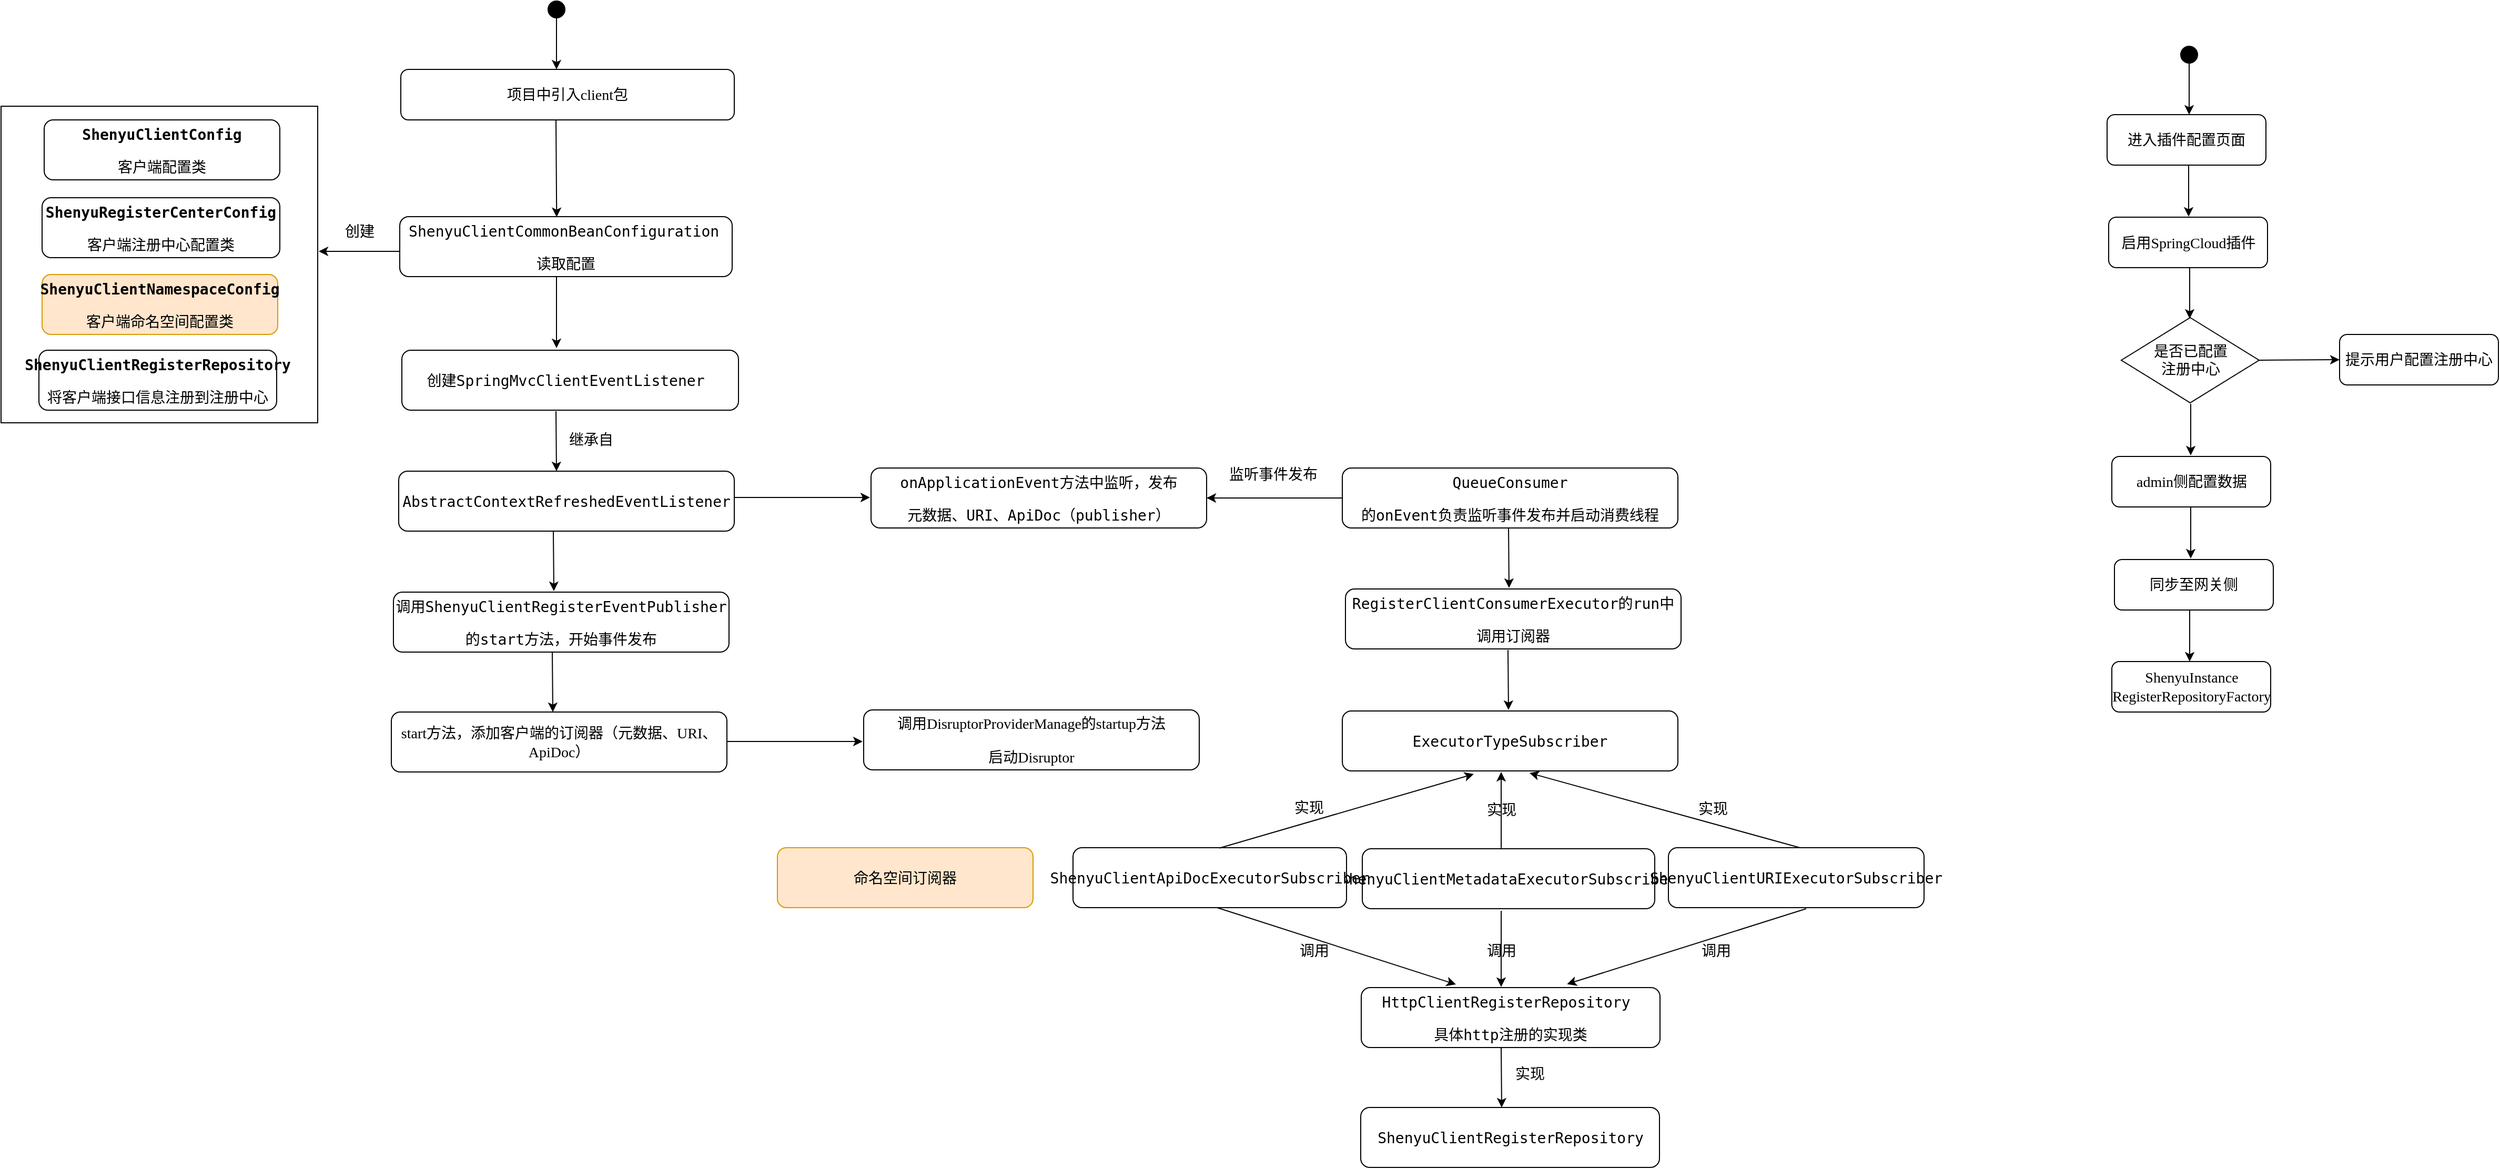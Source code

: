 <mxfile version="24.5.2" type="github">
  <diagram name="第 1 页" id="8y590HpkqOrroQAAtb_X">
    <mxGraphModel dx="3048" dy="733" grid="0" gridSize="10" guides="1" tooltips="1" connect="1" arrows="1" fold="1" page="1" pageScale="1" pageWidth="1827" pageHeight="1869" math="0" shadow="0">
      <root>
        <mxCell id="0" />
        <mxCell id="1" parent="0" />
        <mxCell id="J7gjgeIf879fpofRVfY5-1" value="" style="ellipse;whiteSpace=wrap;html=1;aspect=fixed;fillColor=#000000;fontSize=14;" parent="1" vertex="1">
          <mxGeometry x="420" y="57" width="16" height="16" as="geometry" />
        </mxCell>
        <mxCell id="J7gjgeIf879fpofRVfY5-2" value="" style="endArrow=classic;html=1;rounded=0;exitX=0.5;exitY=1;exitDx=0;exitDy=0;fontSize=14;" parent="1" source="J7gjgeIf879fpofRVfY5-1" edge="1">
          <mxGeometry width="50" height="50" relative="1" as="geometry">
            <mxPoint x="441" y="121" as="sourcePoint" />
            <mxPoint x="428" y="122" as="targetPoint" />
          </mxGeometry>
        </mxCell>
        <mxCell id="J7gjgeIf879fpofRVfY5-3" value="&lt;font style=&quot;font-size: 14px;&quot; face=&quot;宋体&quot;&gt;项目中引入client包&lt;/font&gt;" style="rounded=1;whiteSpace=wrap;html=1;fontSize=14;" parent="1" vertex="1">
          <mxGeometry x="280" y="122" width="317" height="48" as="geometry" />
        </mxCell>
        <mxCell id="J7gjgeIf879fpofRVfY5-4" value="&lt;pre style=&quot;font-size: 14px;&quot; class=&quot;set-code-hide prettyprint&quot; data-index=&quot;2&quot;&gt;&lt;font style=&quot;font-size: 14px;&quot;&gt;ShenyuClientCommonBeanConfiguration&lt;span style=&quot;background-color: initial; font-family: Helvetica; font-size: 14px; white-space: normal;&quot;&gt;&amp;nbsp;&lt;/span&gt;&lt;/font&gt;&lt;/pre&gt;&lt;pre style=&quot;font-size: 14px;&quot; class=&quot;set-code-hide prettyprint&quot; data-index=&quot;2&quot;&gt;&lt;font style=&quot;font-size: 14px;&quot;&gt;读取配置&lt;/font&gt;&lt;/pre&gt;" style="rounded=1;whiteSpace=wrap;html=1;fontSize=14;" parent="1" vertex="1">
          <mxGeometry x="279" y="262" width="316" height="57" as="geometry" />
        </mxCell>
        <mxCell id="J7gjgeIf879fpofRVfY5-5" value="&lt;pre style=&quot;font-size: 14px;&quot; class=&quot;set-code-hide prettyprint&quot; data-index=&quot;2&quot;&gt;&lt;pre style=&quot;font-size: 14px;&quot; class=&quot;prettyprint set-code-show&quot; data-index=&quot;1&quot;&gt;&lt;code style=&quot;position: unset; font-size: 14px;&quot; class=&quot;prism language-java has-numbering&quot;&gt;&lt;span style=&quot;font-size: 14px;&quot; class=&quot;token class-name&quot;&gt;创建SpringMvcClientEventListener&lt;/span&gt; &lt;span style=&quot;font-size: 14px;&quot; class=&quot;token function&quot;&gt;&lt;/span&gt;&lt;/code&gt;&lt;/pre&gt;&lt;/pre&gt;" style="rounded=1;whiteSpace=wrap;html=1;fontSize=14;" parent="1" vertex="1">
          <mxGeometry x="281" y="389" width="320" height="57" as="geometry" />
        </mxCell>
        <mxCell id="J7gjgeIf879fpofRVfY5-11" value="&lt;pre style=&quot;font-size: 14px;&quot; class=&quot;set-code-hide prettyprint&quot; data-index=&quot;2&quot;&gt;&lt;pre style=&quot;font-size: 14px;&quot; class=&quot;prettyprint set-code-show&quot; data-index=&quot;1&quot;&gt;&lt;pre class=&quot;prettyprint set-code-show&quot; data-index=&quot;7&quot;&gt;&lt;code style=&quot;position: unset;&quot; class=&quot;prism language-java has-numbering&quot;&gt;&lt;span class=&quot;token class-name&quot;&gt;AbstractContextRefreshedEventListener&lt;/span&gt;&lt;/code&gt;&lt;/pre&gt;&lt;pre class=&quot;prettyprint set-code-show&quot; data-index=&quot;9&quot;&gt;&lt;code style=&quot;position: unset;&quot; class=&quot;prism language-java has-numbering&quot;&gt;&lt;span class=&quot;token punctuation&quot;&gt;&lt;/span&gt;&lt;/code&gt;&lt;/pre&gt;&lt;/pre&gt;&lt;/pre&gt;" style="rounded=1;whiteSpace=wrap;html=1;fontSize=14;" parent="1" vertex="1">
          <mxGeometry x="278" y="504" width="319" height="57" as="geometry" />
        </mxCell>
        <mxCell id="J7gjgeIf879fpofRVfY5-14" value="&lt;pre style=&quot;font-size: 14px;&quot; class=&quot;set-code-hide prettyprint&quot; data-index=&quot;2&quot;&gt;&lt;pre style=&quot;font-size: 14px;&quot; class=&quot;prettyprint set-code-show&quot; data-index=&quot;1&quot;&gt;&lt;pre class=&quot;prettyprint set-code-show&quot; data-index=&quot;7&quot;&gt;&lt;pre class=&quot;prettyprint set-code-show&quot; data-index=&quot;1&quot;&gt;&lt;pre class=&quot;prettyprint set-code-show&quot; data-index=&quot;7&quot;&gt;调用ShenyuClientRegisterEventPublisher&lt;/pre&gt;&lt;pre class=&quot;prettyprint set-code-show&quot; data-index=&quot;7&quot;&gt;的start方法，开始事件发布&lt;/pre&gt;&lt;/pre&gt;&lt;/pre&gt;&lt;pre class=&quot;prettyprint set-code-show&quot; data-index=&quot;9&quot;&gt;&lt;code style=&quot;position: unset;&quot; class=&quot;prism language-java has-numbering&quot;&gt;&lt;span class=&quot;token punctuation&quot;&gt;&lt;/span&gt;&lt;/code&gt;&lt;/pre&gt;&lt;/pre&gt;&lt;/pre&gt;" style="rounded=1;whiteSpace=wrap;html=1;fontSize=14;" parent="1" vertex="1">
          <mxGeometry x="273" y="619" width="319" height="57" as="geometry" />
        </mxCell>
        <mxCell id="J7gjgeIf879fpofRVfY5-15" value="" style="endArrow=classic;html=1;rounded=0;exitX=0.5;exitY=1;exitDx=0;exitDy=0;fontSize=14;entryX=0.472;entryY=0.006;entryDx=0;entryDy=0;entryPerimeter=0;" parent="1" target="J7gjgeIf879fpofRVfY5-4" edge="1">
          <mxGeometry width="50" height="50" relative="1" as="geometry">
            <mxPoint x="427.5" y="170" as="sourcePoint" />
            <mxPoint x="427.5" y="219" as="targetPoint" />
          </mxGeometry>
        </mxCell>
        <mxCell id="J7gjgeIf879fpofRVfY5-16" value="" style="whiteSpace=wrap;html=1;aspect=fixed;" parent="1" vertex="1">
          <mxGeometry x="-100" y="157" width="301" height="301" as="geometry" />
        </mxCell>
        <mxCell id="J7gjgeIf879fpofRVfY5-17" value="&lt;pre style=&quot;font-size: 14px;&quot; class=&quot;set-code-hide prettyprint&quot; data-index=&quot;2&quot;&gt;&lt;font style=&quot;font-size: 14px;&quot;&gt;&lt;strong style=&quot;font-size: 14px;&quot;&gt;ShenyuClientRegisterRepository&lt;/strong&gt;&lt;br style=&quot;font-size: 14px;&quot;&gt;&lt;/font&gt;&lt;/pre&gt;&lt;pre style=&quot;font-size: 14px;&quot; class=&quot;set-code-hide prettyprint&quot; data-index=&quot;2&quot;&gt;&lt;font style=&quot;font-size: 14px;&quot;&gt;将客户端接口信息注册到注册中心&lt;/font&gt;&lt;strong style=&quot;font-size: 14px;&quot;&gt;&lt;br style=&quot;font-size: 14px;&quot;&gt;&lt;/strong&gt;&lt;/pre&gt;" style="rounded=1;whiteSpace=wrap;html=1;fontSize=14;" parent="1" vertex="1">
          <mxGeometry x="-64" y="389" width="226" height="57" as="geometry" />
        </mxCell>
        <mxCell id="J7gjgeIf879fpofRVfY5-18" value="&lt;pre style=&quot;font-size: 14px;&quot; class=&quot;set-code-hide prettyprint&quot; data-index=&quot;2&quot;&gt;&lt;strong style=&quot;font-size: 14px;&quot;&gt;ShenyuRegisterCenterConfig&lt;/strong&gt;&lt;br style=&quot;font-size: 14px;&quot;&gt;&lt;/pre&gt;&lt;pre style=&quot;font-size: 14px;&quot; class=&quot;set-code-hide prettyprint&quot; data-index=&quot;2&quot;&gt;客户端注册中心配置类&lt;strong style=&quot;font-size: 14px;&quot;&gt;&lt;br style=&quot;font-size: 14px;&quot;&gt;&lt;/strong&gt;&lt;/pre&gt;" style="rounded=1;whiteSpace=wrap;html=1;fontSize=14;" parent="1" vertex="1">
          <mxGeometry x="-61" y="244" width="226" height="57" as="geometry" />
        </mxCell>
        <mxCell id="J7gjgeIf879fpofRVfY5-19" value="&lt;pre style=&quot;font-size: 14px;&quot; class=&quot;set-code-hide prettyprint&quot; data-index=&quot;2&quot;&gt;&lt;strong style=&quot;font-size: 14px;&quot;&gt;ShenyuClientNamespaceConfig&lt;/strong&gt;&lt;br style=&quot;font-size: 14px;&quot;&gt;&lt;/pre&gt;&lt;pre style=&quot;font-size: 14px;&quot; class=&quot;set-code-hide prettyprint&quot; data-index=&quot;2&quot;&gt;客户端命名空间配置类&lt;strong style=&quot;font-size: 14px;&quot;&gt;&lt;br style=&quot;font-size: 14px;&quot;&gt;&lt;/strong&gt;&lt;/pre&gt;" style="rounded=1;whiteSpace=wrap;html=1;fontSize=14;fillColor=#ffe6cc;strokeColor=#d79b00;" parent="1" vertex="1">
          <mxGeometry x="-61" y="317" width="224" height="57" as="geometry" />
        </mxCell>
        <mxCell id="J7gjgeIf879fpofRVfY5-20" value="&lt;pre style=&quot;font-size: 14px;&quot; class=&quot;set-code-hide prettyprint&quot; data-index=&quot;2&quot;&gt;&lt;pre class=&quot;prettyprint set-code-show&quot; data-index=&quot;5&quot;&gt;&lt;code style=&quot;position: unset;&quot; class=&quot;prism language-java has-numbering&quot;&gt;&lt;span class=&quot;token class-name&quot;&gt;HttpClientRegisterRepository&lt;/span&gt; &lt;span class=&quot;token keyword&quot;&gt;&lt;/span&gt;&lt;/code&gt;&lt;/pre&gt;&lt;pre class=&quot;prettyprint set-code-show&quot; data-index=&quot;5&quot;&gt;&lt;code style=&quot;position: unset;&quot; class=&quot;prism language-java has-numbering&quot;&gt;具体http注册的实现类&lt;/code&gt;&lt;/pre&gt;&lt;/pre&gt;" style="rounded=1;whiteSpace=wrap;html=1;fontSize=14;" parent="1" vertex="1">
          <mxGeometry x="1193" y="995" width="284" height="57" as="geometry" />
        </mxCell>
        <mxCell id="J7gjgeIf879fpofRVfY5-21" value="" style="endArrow=classic;html=1;rounded=0;exitX=0;exitY=0.579;exitDx=0;exitDy=0;fontSize=14;exitPerimeter=0;" parent="1" source="J7gjgeIf879fpofRVfY5-4" edge="1">
          <mxGeometry width="50" height="50" relative="1" as="geometry">
            <mxPoint x="273" y="290" as="sourcePoint" />
            <mxPoint x="202" y="295" as="targetPoint" />
          </mxGeometry>
        </mxCell>
        <mxCell id="J7gjgeIf879fpofRVfY5-23" value="&lt;font face=&quot;宋体&quot; style=&quot;font-size: 14px;&quot;&gt;创建&lt;/font&gt;" style="text;strokeColor=none;align=center;fillColor=none;html=1;verticalAlign=middle;whiteSpace=wrap;rounded=0;" parent="1" vertex="1">
          <mxGeometry x="211" y="262" width="60" height="30" as="geometry" />
        </mxCell>
        <mxCell id="J7gjgeIf879fpofRVfY5-24" value="" style="endArrow=classic;html=1;rounded=0;exitX=0.5;exitY=1;exitDx=0;exitDy=0;fontSize=14;" parent="1" edge="1">
          <mxGeometry width="50" height="50" relative="1" as="geometry">
            <mxPoint x="428" y="319" as="sourcePoint" />
            <mxPoint x="428" y="387" as="targetPoint" />
          </mxGeometry>
        </mxCell>
        <mxCell id="J7gjgeIf879fpofRVfY5-28" value="" style="endArrow=classic;html=1;rounded=0;exitX=0.5;exitY=1;exitDx=0;exitDy=0;fontSize=14;" parent="1" edge="1">
          <mxGeometry width="50" height="50" relative="1" as="geometry">
            <mxPoint x="427.5" y="447" as="sourcePoint" />
            <mxPoint x="428" y="504" as="targetPoint" />
          </mxGeometry>
        </mxCell>
        <mxCell id="J7gjgeIf879fpofRVfY5-29" value="" style="endArrow=classic;html=1;rounded=0;exitX=0.5;exitY=1;exitDx=0;exitDy=0;fontSize=14;" parent="1" edge="1">
          <mxGeometry width="50" height="50" relative="1" as="geometry">
            <mxPoint x="425" y="561" as="sourcePoint" />
            <mxPoint x="425.5" y="618" as="targetPoint" />
          </mxGeometry>
        </mxCell>
        <mxCell id="J7gjgeIf879fpofRVfY5-31" value="&lt;font face=&quot;宋体&quot; style=&quot;font-size: 14px;&quot;&gt;继承自&lt;/font&gt;" style="text;strokeColor=none;align=center;fillColor=none;html=1;verticalAlign=middle;whiteSpace=wrap;rounded=0;" parent="1" vertex="1">
          <mxGeometry x="431" y="460" width="60" height="30" as="geometry" />
        </mxCell>
        <mxCell id="J7gjgeIf879fpofRVfY5-32" value="&lt;pre style=&quot;font-size: 14px;&quot; class=&quot;set-code-hide prettyprint&quot; data-index=&quot;2&quot;&gt;&lt;pre style=&quot;font-size: 14px;&quot; class=&quot;prettyprint set-code-show&quot; data-index=&quot;1&quot;&gt;&lt;pre class=&quot;prettyprint set-code-show&quot; data-index=&quot;7&quot;&gt;&lt;pre class=&quot;prettyprint set-code-show&quot; data-index=&quot;1&quot;&gt;&lt;pre class=&quot;prettyprint set-code-show&quot; data-index=&quot;7&quot;&gt;&lt;span style=&quot;background-color: initial; white-space: normal;&quot;&gt;&lt;font face=&quot;宋体&quot;&gt;start方法，添加客户端的订阅器（元数据、URI、ApiDoc）&lt;/font&gt;&lt;/span&gt;&lt;br&gt;&lt;/pre&gt;&lt;/pre&gt;&lt;/pre&gt;&lt;pre class=&quot;prettyprint set-code-show&quot; data-index=&quot;9&quot;&gt;&lt;code style=&quot;position: unset;&quot; class=&quot;prism language-java has-numbering&quot;&gt;&lt;span class=&quot;token punctuation&quot;&gt;&lt;/span&gt;&lt;/code&gt;&lt;/pre&gt;&lt;/pre&gt;&lt;/pre&gt;" style="rounded=1;whiteSpace=wrap;html=1;fontSize=14;" parent="1" vertex="1">
          <mxGeometry x="271" y="733" width="319" height="57" as="geometry" />
        </mxCell>
        <mxCell id="J7gjgeIf879fpofRVfY5-35" value="&lt;pre style=&quot;font-size: 14px;&quot; class=&quot;set-code-hide prettyprint&quot; data-index=&quot;2&quot;&gt;&lt;pre style=&quot;font-size: 14px;&quot; class=&quot;prettyprint set-code-show&quot; data-index=&quot;1&quot;&gt;&lt;pre class=&quot;prettyprint set-code-show&quot; data-index=&quot;7&quot;&gt;&lt;pre class=&quot;prettyprint set-code-show&quot; data-index=&quot;1&quot;&gt;&lt;pre class=&quot;prettyprint set-code-show&quot; data-index=&quot;7&quot;&gt;&lt;font face=&quot;宋体&quot;&gt;调用DisruptorProviderManage的startup方法&lt;/font&gt;&lt;/pre&gt;&lt;pre class=&quot;prettyprint set-code-show&quot; data-index=&quot;7&quot;&gt;&lt;span style=&quot;background-color: initial; white-space: normal;&quot;&gt;&lt;font face=&quot;宋体&quot;&gt;启动Disruptor&lt;/font&gt;&lt;/span&gt;&lt;br&gt;&lt;/pre&gt;&lt;/pre&gt;&lt;/pre&gt;&lt;pre class=&quot;prettyprint set-code-show&quot; data-index=&quot;9&quot;&gt;&lt;code style=&quot;position: unset;&quot; class=&quot;prism language-java has-numbering&quot;&gt;&lt;span class=&quot;token punctuation&quot;&gt;&lt;/span&gt;&lt;/code&gt;&lt;/pre&gt;&lt;/pre&gt;&lt;/pre&gt;" style="rounded=1;whiteSpace=wrap;html=1;fontSize=14;" parent="1" vertex="1">
          <mxGeometry x="720" y="731" width="319" height="57" as="geometry" />
        </mxCell>
        <mxCell id="J7gjgeIf879fpofRVfY5-36" value="&lt;pre style=&quot;font-size: 14px;&quot; class=&quot;set-code-hide prettyprint&quot; data-index=&quot;2&quot;&gt;&lt;pre style=&quot;font-size: 14px;&quot; class=&quot;prettyprint set-code-show&quot; data-index=&quot;1&quot;&gt;&lt;pre class=&quot;prettyprint set-code-show&quot; data-index=&quot;7&quot;&gt;&lt;code&gt;onApplicationEvent方法中监听，发布&lt;/code&gt;&lt;/pre&gt;&lt;pre class=&quot;prettyprint set-code-show&quot; data-index=&quot;7&quot;&gt;元数据、URI、ApiDoc（publisher）&lt;br&gt;&lt;/pre&gt;&lt;pre class=&quot;prettyprint set-code-show&quot; data-index=&quot;9&quot;&gt;&lt;code style=&quot;position: unset;&quot; class=&quot;prism language-java has-numbering&quot;&gt;&lt;span class=&quot;token punctuation&quot;&gt;&lt;/span&gt;&lt;/code&gt;&lt;/pre&gt;&lt;/pre&gt;&lt;/pre&gt;" style="rounded=1;whiteSpace=wrap;html=1;fontSize=14;" parent="1" vertex="1">
          <mxGeometry x="727" y="501" width="319" height="57" as="geometry" />
        </mxCell>
        <mxCell id="J7gjgeIf879fpofRVfY5-37" value="&lt;pre style=&quot;font-size: 14px;&quot; class=&quot;set-code-hide prettyprint&quot; data-index=&quot;2&quot;&gt;&lt;pre style=&quot;font-size: 14px;&quot; class=&quot;prettyprint set-code-show&quot; data-index=&quot;1&quot;&gt;&lt;pre class=&quot;prettyprint set-code-show&quot; data-index=&quot;7&quot;&gt;&lt;pre class=&quot;prettyprint set-code-show&quot; data-index=&quot;1&quot;&gt;&lt;pre class=&quot;prettyprint set-code-show&quot; data-index=&quot;7&quot;&gt;&lt;pre class=&quot;set-code-hide prettyprint&quot; data-index=&quot;17&quot;&gt;&lt;code style=&quot;position: unset;&quot; class=&quot;prism language-java has-numbering&quot;&gt;&lt;span class=&quot;token class-name&quot;&gt;QueueConsumer&lt;/span&gt;&lt;span class=&quot;token generics&quot;&gt;&lt;span class=&quot;token punctuation&quot;&gt;&lt;/span&gt;&lt;/span&gt;&lt;/code&gt;&lt;/pre&gt;&lt;pre class=&quot;set-code-hide prettyprint&quot; data-index=&quot;17&quot;&gt;&lt;code style=&quot;position: unset;&quot; class=&quot;prism language-java has-numbering&quot;&gt;&lt;span class=&quot;token class-name&quot;&gt;的&lt;/span&gt;&lt;/code&gt;onEvent负责监听事件发布并启动消费线程&lt;/pre&gt;&lt;pre class=&quot;prettyprint set-code-show&quot; data-index=&quot;17&quot;&gt;&lt;code style=&quot;position: unset;&quot; class=&quot;prism language-java has-numbering&quot;&gt;&lt;span class=&quot;token punctuation&quot;&gt;&lt;/span&gt;&lt;/code&gt;&lt;/pre&gt;&lt;/pre&gt;&lt;/pre&gt;&lt;/pre&gt;&lt;pre class=&quot;prettyprint set-code-show&quot; data-index=&quot;9&quot;&gt;&lt;code style=&quot;position: unset;&quot; class=&quot;prism language-java has-numbering&quot;&gt;&lt;span class=&quot;token punctuation&quot;&gt;&lt;/span&gt;&lt;/code&gt;&lt;/pre&gt;&lt;/pre&gt;&lt;/pre&gt;" style="rounded=1;whiteSpace=wrap;html=1;fontSize=14;" parent="1" vertex="1">
          <mxGeometry x="1175" y="501" width="319" height="57" as="geometry" />
        </mxCell>
        <mxCell id="J7gjgeIf879fpofRVfY5-39" value="" style="endArrow=classic;html=1;rounded=0;exitX=0;exitY=0.5;exitDx=0;exitDy=0;fontSize=14;entryX=1;entryY=0.5;entryDx=0;entryDy=0;" parent="1" source="J7gjgeIf879fpofRVfY5-37" target="J7gjgeIf879fpofRVfY5-36" edge="1">
          <mxGeometry width="50" height="50" relative="1" as="geometry">
            <mxPoint x="1095.5" y="550" as="sourcePoint" />
            <mxPoint x="1095" y="493" as="targetPoint" />
          </mxGeometry>
        </mxCell>
        <mxCell id="J7gjgeIf879fpofRVfY5-41" value="&lt;font face=&quot;宋体&quot; style=&quot;font-size: 14px;&quot;&gt;监听事件发布&lt;/font&gt;" style="text;strokeColor=none;align=center;fillColor=none;html=1;verticalAlign=middle;whiteSpace=wrap;rounded=0;" parent="1" vertex="1">
          <mxGeometry x="1064" y="493" width="91" height="30" as="geometry" />
        </mxCell>
        <mxCell id="J7gjgeIf879fpofRVfY5-42" value="&lt;pre style=&quot;font-size: 14px;&quot; class=&quot;set-code-hide prettyprint&quot; data-index=&quot;2&quot;&gt;&lt;pre style=&quot;font-size: 14px;&quot; class=&quot;prettyprint set-code-show&quot; data-index=&quot;1&quot;&gt;&lt;pre class=&quot;prettyprint set-code-show&quot; data-index=&quot;7&quot;&gt;&lt;pre class=&quot;prettyprint set-code-show&quot; data-index=&quot;1&quot;&gt;&lt;pre class=&quot;prettyprint set-code-show&quot; data-index=&quot;7&quot;&gt;&lt;pre class=&quot;set-code-hide prettyprint&quot; data-index=&quot;17&quot;&gt;&lt;pre class=&quot;prettyprint set-code-show&quot; data-index=&quot;18&quot;&gt;&lt;code style=&quot;position: unset;&quot; class=&quot;prism language-java has-numbering&quot;&gt;&lt;span class=&quot;token class-name&quot;&gt;RegisterClientConsumerExecutor的run中&lt;/span&gt;&lt;/code&gt;&lt;/pre&gt;&lt;pre class=&quot;prettyprint set-code-show&quot; data-index=&quot;18&quot;&gt;&lt;code style=&quot;position: unset;&quot; class=&quot;prism language-java has-numbering&quot;&gt;&lt;span class=&quot;token class-name&quot;&gt;调用订阅器&lt;/span&gt;&lt;/code&gt;&lt;/pre&gt;&lt;/pre&gt;&lt;pre class=&quot;prettyprint set-code-show&quot; data-index=&quot;17&quot;&gt;&lt;code style=&quot;position: unset;&quot; class=&quot;prism language-java has-numbering&quot;&gt;&lt;span class=&quot;token punctuation&quot;&gt;&lt;/span&gt;&lt;/code&gt;&lt;/pre&gt;&lt;/pre&gt;&lt;/pre&gt;&lt;/pre&gt;&lt;pre class=&quot;prettyprint set-code-show&quot; data-index=&quot;9&quot;&gt;&lt;code style=&quot;position: unset;&quot; class=&quot;prism language-java has-numbering&quot;&gt;&lt;span class=&quot;token punctuation&quot;&gt;&lt;/span&gt;&lt;/code&gt;&lt;/pre&gt;&lt;/pre&gt;&lt;/pre&gt;" style="rounded=1;whiteSpace=wrap;html=1;fontSize=14;" parent="1" vertex="1">
          <mxGeometry x="1178" y="616" width="319" height="57" as="geometry" />
        </mxCell>
        <mxCell id="J7gjgeIf879fpofRVfY5-43" value="&lt;pre style=&quot;font-size: 14px;&quot; class=&quot;set-code-hide prettyprint&quot; data-index=&quot;2&quot;&gt;&lt;pre style=&quot;font-size: 14px;&quot; class=&quot;prettyprint set-code-show&quot; data-index=&quot;1&quot;&gt;&lt;pre class=&quot;prettyprint set-code-show&quot; data-index=&quot;7&quot;&gt;&lt;pre class=&quot;prettyprint set-code-show&quot; data-index=&quot;1&quot;&gt;&lt;pre class=&quot;prettyprint set-code-show&quot; data-index=&quot;7&quot;&gt;&lt;pre class=&quot;set-code-hide prettyprint&quot; data-index=&quot;17&quot;&gt;&lt;pre class=&quot;prettyprint set-code-show&quot; data-index=&quot;18&quot;&gt;&lt;pre class=&quot;set-code-hide prettyprint&quot; data-index=&quot;20&quot;&gt;&lt;code style=&quot;position: unset;&quot; class=&quot;prism language-java has-numbering&quot;&gt;&lt;span class=&quot;token class-name&quot;&gt; ShenyuClientMetadataExecutorSubscriber&lt;/span&gt; &lt;span class=&quot;token keyword&quot;&gt;&lt;/span&gt;&lt;/code&gt;&lt;/pre&gt;&lt;/pre&gt;&lt;/pre&gt;&lt;pre class=&quot;prettyprint set-code-show&quot; data-index=&quot;17&quot;&gt;&lt;code style=&quot;position: unset;&quot; class=&quot;prism language-java has-numbering&quot;&gt;&lt;span class=&quot;token punctuation&quot;&gt;&lt;/span&gt;&lt;/code&gt;&lt;/pre&gt;&lt;/pre&gt;&lt;/pre&gt;&lt;/pre&gt;&lt;pre class=&quot;prettyprint set-code-show&quot; data-index=&quot;9&quot;&gt;&lt;code style=&quot;position: unset;&quot; class=&quot;prism language-java has-numbering&quot;&gt;&lt;span class=&quot;token punctuation&quot;&gt;&lt;/span&gt;&lt;/code&gt;&lt;/pre&gt;&lt;/pre&gt;&lt;/pre&gt;" style="rounded=1;whiteSpace=wrap;html=1;fontSize=14;" parent="1" vertex="1">
          <mxGeometry x="1194" y="863" width="278" height="57" as="geometry" />
        </mxCell>
        <mxCell id="J7gjgeIf879fpofRVfY5-44" value="&lt;pre style=&quot;font-size: 14px;&quot; class=&quot;set-code-hide prettyprint&quot; data-index=&quot;2&quot;&gt;&lt;pre style=&quot;font-size: 14px;&quot; class=&quot;prettyprint set-code-show&quot; data-index=&quot;1&quot;&gt;&lt;pre class=&quot;prettyprint set-code-show&quot; data-index=&quot;7&quot;&gt;&lt;pre class=&quot;prettyprint set-code-show&quot; data-index=&quot;1&quot;&gt;&lt;pre class=&quot;prettyprint set-code-show&quot; data-index=&quot;7&quot;&gt;&lt;pre class=&quot;set-code-hide prettyprint&quot; data-index=&quot;17&quot;&gt;&lt;pre class=&quot;prettyprint set-code-show&quot; data-index=&quot;18&quot;&gt;&lt;pre class=&quot;set-code-hide prettyprint&quot; data-index=&quot;22&quot;&gt;&lt;code style=&quot;position: unset;&quot; class=&quot;prism language-java has-numbering&quot;&gt;&lt;span class=&quot;token class-name&quot;&gt; ShenyuClientURIExecutorSubscriber&lt;/span&gt; &lt;span class=&quot;token keyword&quot;&gt;&lt;/span&gt;&lt;/code&gt;&lt;/pre&gt;&lt;/pre&gt;&lt;/pre&gt;&lt;pre class=&quot;prettyprint set-code-show&quot; data-index=&quot;17&quot;&gt;&lt;code style=&quot;position: unset;&quot; class=&quot;prism language-java has-numbering&quot;&gt;&lt;span class=&quot;token punctuation&quot;&gt;&lt;/span&gt;&lt;/code&gt;&lt;/pre&gt;&lt;/pre&gt;&lt;/pre&gt;&lt;/pre&gt;&lt;pre class=&quot;prettyprint set-code-show&quot; data-index=&quot;9&quot;&gt;&lt;code style=&quot;position: unset;&quot; class=&quot;prism language-java has-numbering&quot;&gt;&lt;span class=&quot;token punctuation&quot;&gt;&lt;/span&gt;&lt;/code&gt;&lt;/pre&gt;&lt;/pre&gt;&lt;/pre&gt;" style="rounded=1;whiteSpace=wrap;html=1;fontSize=14;" parent="1" vertex="1">
          <mxGeometry x="1485" y="862" width="243" height="57" as="geometry" />
        </mxCell>
        <mxCell id="J7gjgeIf879fpofRVfY5-45" value="&lt;pre style=&quot;font-size: 14px;&quot; class=&quot;set-code-hide prettyprint&quot; data-index=&quot;2&quot;&gt;&lt;pre style=&quot;font-size: 14px;&quot; class=&quot;prettyprint set-code-show&quot; data-index=&quot;1&quot;&gt;&lt;pre class=&quot;prettyprint set-code-show&quot; data-index=&quot;7&quot;&gt;&lt;pre class=&quot;prettyprint set-code-show&quot; data-index=&quot;1&quot;&gt;&lt;pre class=&quot;prettyprint set-code-show&quot; data-index=&quot;7&quot;&gt;&lt;pre class=&quot;set-code-hide prettyprint&quot; data-index=&quot;17&quot;&gt;&lt;pre class=&quot;prettyprint set-code-show&quot; data-index=&quot;18&quot;&gt;&lt;pre class=&quot;set-code-hide prettyprint&quot; data-index=&quot;22&quot;&gt;&lt;code style=&quot;position: unset;&quot; class=&quot;prism language-java has-numbering&quot;&gt;&lt;span class=&quot;token class-name&quot;&gt; ShenyuClientApiDocExecutorSubscriber&lt;/span&gt; &lt;span class=&quot;token keyword&quot;&gt;&lt;/span&gt;&lt;/code&gt;&lt;/pre&gt;&lt;/pre&gt;&lt;/pre&gt;&lt;pre class=&quot;prettyprint set-code-show&quot; data-index=&quot;17&quot;&gt;&lt;code style=&quot;position: unset;&quot; class=&quot;prism language-java has-numbering&quot;&gt;&lt;span class=&quot;token punctuation&quot;&gt;&lt;/span&gt;&lt;/code&gt;&lt;/pre&gt;&lt;/pre&gt;&lt;/pre&gt;&lt;/pre&gt;&lt;pre class=&quot;prettyprint set-code-show&quot; data-index=&quot;9&quot;&gt;&lt;code style=&quot;position: unset;&quot; class=&quot;prism language-java has-numbering&quot;&gt;&lt;span class=&quot;token punctuation&quot;&gt;&lt;/span&gt;&lt;/code&gt;&lt;/pre&gt;&lt;/pre&gt;&lt;/pre&gt;" style="rounded=1;whiteSpace=wrap;html=1;fontSize=14;" parent="1" vertex="1">
          <mxGeometry x="919" y="862" width="260" height="57" as="geometry" />
        </mxCell>
        <mxCell id="J7gjgeIf879fpofRVfY5-46" value="&lt;pre style=&quot;font-size: 14px;&quot; class=&quot;set-code-hide prettyprint&quot; data-index=&quot;2&quot;&gt;&lt;strong style=&quot;font-size: 14px;&quot;&gt;ShenyuClientConfig&lt;/strong&gt;&lt;br style=&quot;font-size: 14px;&quot;&gt;&lt;/pre&gt;&lt;pre style=&quot;font-size: 14px;&quot; class=&quot;set-code-hide prettyprint&quot; data-index=&quot;2&quot;&gt;客户端配置类&lt;strong style=&quot;font-size: 14px;&quot;&gt;&lt;br style=&quot;font-size: 14px;&quot;&gt;&lt;/strong&gt;&lt;/pre&gt;" style="rounded=1;whiteSpace=wrap;html=1;fontSize=14;" parent="1" vertex="1">
          <mxGeometry x="-59" y="170" width="224" height="57" as="geometry" />
        </mxCell>
        <mxCell id="J7gjgeIf879fpofRVfY5-47" value="" style="endArrow=classic;html=1;rounded=0;exitX=0.5;exitY=1;exitDx=0;exitDy=0;fontSize=14;" parent="1" edge="1">
          <mxGeometry width="50" height="50" relative="1" as="geometry">
            <mxPoint x="424" y="676" as="sourcePoint" />
            <mxPoint x="424.5" y="733" as="targetPoint" />
          </mxGeometry>
        </mxCell>
        <mxCell id="J7gjgeIf879fpofRVfY5-48" value="" style="endArrow=classic;html=1;rounded=0;exitX=0;exitY=0.5;exitDx=0;exitDy=0;fontSize=14;entryX=1;entryY=0.5;entryDx=0;entryDy=0;" parent="1" edge="1">
          <mxGeometry width="50" height="50" relative="1" as="geometry">
            <mxPoint x="590" y="761" as="sourcePoint" />
            <mxPoint x="719" y="761" as="targetPoint" />
          </mxGeometry>
        </mxCell>
        <mxCell id="J7gjgeIf879fpofRVfY5-49" value="" style="endArrow=classic;html=1;rounded=0;exitX=0;exitY=0.5;exitDx=0;exitDy=0;fontSize=14;entryX=1;entryY=0.5;entryDx=0;entryDy=0;" parent="1" edge="1">
          <mxGeometry width="50" height="50" relative="1" as="geometry">
            <mxPoint x="597" y="529" as="sourcePoint" />
            <mxPoint x="726" y="529" as="targetPoint" />
          </mxGeometry>
        </mxCell>
        <mxCell id="J7gjgeIf879fpofRVfY5-50" value="" style="endArrow=classic;html=1;rounded=0;exitX=0.5;exitY=1;exitDx=0;exitDy=0;fontSize=14;" parent="1" edge="1">
          <mxGeometry width="50" height="50" relative="1" as="geometry">
            <mxPoint x="1333" y="558" as="sourcePoint" />
            <mxPoint x="1333.5" y="615" as="targetPoint" />
          </mxGeometry>
        </mxCell>
        <mxCell id="J7gjgeIf879fpofRVfY5-52" value="&lt;pre style=&quot;font-size: 14px;&quot; class=&quot;set-code-hide prettyprint&quot; data-index=&quot;2&quot;&gt;&lt;pre style=&quot;font-size: 14px;&quot; class=&quot;prettyprint set-code-show&quot; data-index=&quot;1&quot;&gt;&lt;pre class=&quot;prettyprint set-code-show&quot; data-index=&quot;7&quot;&gt;&lt;pre class=&quot;prettyprint set-code-show&quot; data-index=&quot;1&quot;&gt;&lt;pre class=&quot;prettyprint set-code-show&quot; data-index=&quot;7&quot;&gt;&lt;pre class=&quot;set-code-hide prettyprint&quot; data-index=&quot;17&quot;&gt;&lt;pre class=&quot;prettyprint set-code-show&quot; data-index=&quot;18&quot;&gt;&lt;pre class=&quot;set-code-hide prettyprint&quot; data-index=&quot;20&quot;&gt;&lt;code style=&quot;position: unset;&quot; class=&quot;prism language-java has-numbering&quot;&gt;&lt;span class=&quot;token class-name&quot;&gt;ExecutorTypeSubscriber&lt;/span&gt;&lt;span class=&quot;token generics&quot;&gt;&lt;span class=&quot;token punctuation&quot;&gt;&lt;/span&gt;&lt;/span&gt;&lt;/code&gt;&lt;/pre&gt;&lt;/pre&gt;&lt;/pre&gt;&lt;pre class=&quot;prettyprint set-code-show&quot; data-index=&quot;17&quot;&gt;&lt;code style=&quot;position: unset;&quot; class=&quot;prism language-java has-numbering&quot;&gt;&lt;span class=&quot;token punctuation&quot;&gt;&lt;/span&gt;&lt;/code&gt;&lt;/pre&gt;&lt;/pre&gt;&lt;/pre&gt;&lt;/pre&gt;&lt;pre class=&quot;prettyprint set-code-show&quot; data-index=&quot;9&quot;&gt;&lt;code style=&quot;position: unset;&quot; class=&quot;prism language-java has-numbering&quot;&gt;&lt;span class=&quot;token punctuation&quot;&gt;&lt;/span&gt;&lt;/code&gt;&lt;/pre&gt;&lt;/pre&gt;&lt;/pre&gt;" style="rounded=1;whiteSpace=wrap;html=1;fontSize=14;" parent="1" vertex="1">
          <mxGeometry x="1175" y="732" width="319" height="57" as="geometry" />
        </mxCell>
        <mxCell id="J7gjgeIf879fpofRVfY5-53" value="" style="endArrow=classic;html=1;rounded=0;exitX=0.535;exitY=0.006;exitDx=0;exitDy=0;exitPerimeter=0;" parent="1" source="J7gjgeIf879fpofRVfY5-45" edge="1">
          <mxGeometry width="50" height="50" relative="1" as="geometry">
            <mxPoint x="1134" y="859" as="sourcePoint" />
            <mxPoint x="1300" y="792" as="targetPoint" />
          </mxGeometry>
        </mxCell>
        <mxCell id="J7gjgeIf879fpofRVfY5-54" value="" style="endArrow=classic;html=1;rounded=0;exitX=0.475;exitY=0.041;exitDx=0;exitDy=0;exitPerimeter=0;" parent="1" edge="1">
          <mxGeometry width="50" height="50" relative="1" as="geometry">
            <mxPoint x="1326.05" y="862.337" as="sourcePoint" />
            <mxPoint x="1326" y="790" as="targetPoint" />
          </mxGeometry>
        </mxCell>
        <mxCell id="J7gjgeIf879fpofRVfY5-55" value="" style="endArrow=classic;html=1;rounded=0;" parent="1" edge="1">
          <mxGeometry width="50" height="50" relative="1" as="geometry">
            <mxPoint x="1610" y="862" as="sourcePoint" />
            <mxPoint x="1353" y="791" as="targetPoint" />
          </mxGeometry>
        </mxCell>
        <mxCell id="J7gjgeIf879fpofRVfY5-56" value="&lt;font face=&quot;宋体&quot; style=&quot;font-size: 14px;&quot;&gt;实现&lt;/font&gt;" style="text;strokeColor=none;align=center;fillColor=none;html=1;verticalAlign=middle;whiteSpace=wrap;rounded=0;" parent="1" vertex="1">
          <mxGeometry x="1098" y="810" width="91" height="30" as="geometry" />
        </mxCell>
        <mxCell id="J7gjgeIf879fpofRVfY5-57" value="&lt;font face=&quot;宋体&quot; style=&quot;font-size: 14px;&quot;&gt;实现&lt;/font&gt;" style="text;strokeColor=none;align=center;fillColor=none;html=1;verticalAlign=middle;whiteSpace=wrap;rounded=0;" parent="1" vertex="1">
          <mxGeometry x="1281" y="812" width="91" height="30" as="geometry" />
        </mxCell>
        <mxCell id="J7gjgeIf879fpofRVfY5-58" value="&lt;font face=&quot;宋体&quot; style=&quot;font-size: 14px;&quot;&gt;实现&lt;/font&gt;" style="text;strokeColor=none;align=center;fillColor=none;html=1;verticalAlign=middle;whiteSpace=wrap;rounded=0;" parent="1" vertex="1">
          <mxGeometry x="1482" y="811" width="91" height="30" as="geometry" />
        </mxCell>
        <mxCell id="J7gjgeIf879fpofRVfY5-59" value="" style="endArrow=classic;html=1;rounded=0;exitX=0.5;exitY=1;exitDx=0;exitDy=0;fontSize=14;" parent="1" edge="1">
          <mxGeometry width="50" height="50" relative="1" as="geometry">
            <mxPoint x="1332.5" y="674" as="sourcePoint" />
            <mxPoint x="1333" y="731" as="targetPoint" />
          </mxGeometry>
        </mxCell>
        <mxCell id="J7gjgeIf879fpofRVfY5-61" value="&lt;pre style=&quot;font-size: 14px;&quot; class=&quot;set-code-hide prettyprint&quot; data-index=&quot;2&quot;&gt;&lt;pre class=&quot;prettyprint set-code-show&quot; data-index=&quot;5&quot;&gt;&lt;pre data-index=&quot;2&quot; class=&quot;set-code-hide prettyprint&quot;&gt;ShenyuClientRegisterRepository&lt;/pre&gt;&lt;/pre&gt;&lt;/pre&gt;" style="rounded=1;whiteSpace=wrap;html=1;fontSize=14;" parent="1" vertex="1">
          <mxGeometry x="1192.5" y="1109" width="284" height="57" as="geometry" />
        </mxCell>
        <mxCell id="J7gjgeIf879fpofRVfY5-63" value="" style="endArrow=classic;html=1;rounded=0;exitX=0.5;exitY=1;exitDx=0;exitDy=0;fontSize=14;" parent="1" edge="1">
          <mxGeometry width="50" height="50" relative="1" as="geometry">
            <mxPoint x="1326" y="1052" as="sourcePoint" />
            <mxPoint x="1326.5" y="1109" as="targetPoint" />
          </mxGeometry>
        </mxCell>
        <mxCell id="J7gjgeIf879fpofRVfY5-64" value="&lt;font face=&quot;宋体&quot; style=&quot;font-size: 14px;&quot;&gt;实现&lt;/font&gt;" style="text;strokeColor=none;align=center;fillColor=none;html=1;verticalAlign=middle;whiteSpace=wrap;rounded=0;" parent="1" vertex="1">
          <mxGeometry x="1308" y="1063" width="91" height="30" as="geometry" />
        </mxCell>
        <mxCell id="J7gjgeIf879fpofRVfY5-65" value="" style="endArrow=classic;html=1;rounded=0;exitX=0.535;exitY=0.006;exitDx=0;exitDy=0;exitPerimeter=0;" parent="1" edge="1">
          <mxGeometry width="50" height="50" relative="1" as="geometry">
            <mxPoint x="1056" y="919" as="sourcePoint" />
            <mxPoint x="1283" y="992" as="targetPoint" />
          </mxGeometry>
        </mxCell>
        <mxCell id="J7gjgeIf879fpofRVfY5-66" value="" style="endArrow=classic;html=1;rounded=0;exitX=0.475;exitY=0.041;exitDx=0;exitDy=0;exitPerimeter=0;" parent="1" edge="1">
          <mxGeometry width="50" height="50" relative="1" as="geometry">
            <mxPoint x="1326.05" y="922" as="sourcePoint" />
            <mxPoint x="1326" y="994.337" as="targetPoint" />
          </mxGeometry>
        </mxCell>
        <mxCell id="J7gjgeIf879fpofRVfY5-67" value="" style="endArrow=classic;html=1;rounded=0;exitX=0.539;exitY=1.018;exitDx=0;exitDy=0;exitPerimeter=0;entryX=0.689;entryY=-0.058;entryDx=0;entryDy=0;entryPerimeter=0;" parent="1" source="J7gjgeIf879fpofRVfY5-44" target="J7gjgeIf879fpofRVfY5-20" edge="1">
          <mxGeometry width="50" height="50" relative="1" as="geometry">
            <mxPoint x="1633" y="1063" as="sourcePoint" />
            <mxPoint x="1376" y="992" as="targetPoint" />
          </mxGeometry>
        </mxCell>
        <mxCell id="J7gjgeIf879fpofRVfY5-68" value="&lt;pre style=&quot;font-size: 14px;&quot; class=&quot;set-code-hide prettyprint&quot; data-index=&quot;2&quot;&gt;&lt;pre style=&quot;font-size: 14px;&quot; class=&quot;prettyprint set-code-show&quot; data-index=&quot;1&quot;&gt;&lt;pre class=&quot;prettyprint set-code-show&quot; data-index=&quot;7&quot;&gt;&lt;pre class=&quot;prettyprint set-code-show&quot; data-index=&quot;1&quot;&gt;&lt;pre class=&quot;prettyprint set-code-show&quot; data-index=&quot;7&quot;&gt;&lt;pre class=&quot;set-code-hide prettyprint&quot; data-index=&quot;17&quot;&gt;&lt;pre class=&quot;prettyprint set-code-show&quot; data-index=&quot;18&quot;&gt;&lt;pre class=&quot;set-code-hide prettyprint&quot; data-index=&quot;22&quot;&gt;命名空间订阅器&lt;/pre&gt;&lt;/pre&gt;&lt;/pre&gt;&lt;pre class=&quot;prettyprint set-code-show&quot; data-index=&quot;17&quot;&gt;&lt;code style=&quot;position: unset;&quot; class=&quot;prism language-java has-numbering&quot;&gt;&lt;span class=&quot;token punctuation&quot;&gt;&lt;/span&gt;&lt;/code&gt;&lt;/pre&gt;&lt;/pre&gt;&lt;/pre&gt;&lt;/pre&gt;&lt;pre class=&quot;prettyprint set-code-show&quot; data-index=&quot;9&quot;&gt;&lt;code style=&quot;position: unset;&quot; class=&quot;prism language-java has-numbering&quot;&gt;&lt;span class=&quot;token punctuation&quot;&gt;&lt;/span&gt;&lt;/code&gt;&lt;/pre&gt;&lt;/pre&gt;&lt;/pre&gt;" style="rounded=1;whiteSpace=wrap;html=1;fontSize=14;fillColor=#ffe6cc;strokeColor=#d79b00;" parent="1" vertex="1">
          <mxGeometry x="638" y="862" width="243" height="57" as="geometry" />
        </mxCell>
        <mxCell id="J7gjgeIf879fpofRVfY5-69" value="&lt;font face=&quot;宋体&quot; style=&quot;font-size: 14px;&quot;&gt;调用&lt;/font&gt;" style="text;strokeColor=none;align=center;fillColor=none;html=1;verticalAlign=middle;whiteSpace=wrap;rounded=0;" parent="1" vertex="1">
          <mxGeometry x="1103" y="946" width="91" height="30" as="geometry" />
        </mxCell>
        <mxCell id="J7gjgeIf879fpofRVfY5-70" value="&lt;font face=&quot;宋体&quot; style=&quot;font-size: 14px;&quot;&gt;调用&lt;/font&gt;" style="text;strokeColor=none;align=center;fillColor=none;html=1;verticalAlign=middle;whiteSpace=wrap;rounded=0;" parent="1" vertex="1">
          <mxGeometry x="1281" y="946" width="91" height="30" as="geometry" />
        </mxCell>
        <mxCell id="J7gjgeIf879fpofRVfY5-71" value="&lt;font face=&quot;宋体&quot; style=&quot;font-size: 14px;&quot;&gt;调用&lt;/font&gt;" style="text;strokeColor=none;align=center;fillColor=none;html=1;verticalAlign=middle;whiteSpace=wrap;rounded=0;" parent="1" vertex="1">
          <mxGeometry x="1485" y="946" width="91" height="30" as="geometry" />
        </mxCell>
        <mxCell id="RUFK_cbfy5Bh4QFJ2Zdc-2" value="" style="ellipse;whiteSpace=wrap;html=1;aspect=fixed;fillColor=#000000;fontSize=14;" parent="1" vertex="1">
          <mxGeometry x="1972" y="100" width="16" height="16" as="geometry" />
        </mxCell>
        <mxCell id="RUFK_cbfy5Bh4QFJ2Zdc-3" value="" style="endArrow=classic;html=1;rounded=0;exitX=0.5;exitY=1;exitDx=0;exitDy=0;fontSize=14;" parent="1" source="RUFK_cbfy5Bh4QFJ2Zdc-2" edge="1">
          <mxGeometry width="50" height="50" relative="1" as="geometry">
            <mxPoint x="1993" y="164" as="sourcePoint" />
            <mxPoint x="1980" y="165" as="targetPoint" />
          </mxGeometry>
        </mxCell>
        <mxCell id="RUFK_cbfy5Bh4QFJ2Zdc-4" value="&lt;font face=&quot;宋体&quot;&gt;进入插件配置页面&lt;/font&gt;" style="rounded=1;whiteSpace=wrap;html=1;fontSize=14;" parent="1" vertex="1">
          <mxGeometry x="1902" y="165" width="151" height="48" as="geometry" />
        </mxCell>
        <mxCell id="RUFK_cbfy5Bh4QFJ2Zdc-6" value="&lt;font face=&quot;宋体&quot;&gt;启用SpringCloud插件&lt;/font&gt;" style="rounded=1;whiteSpace=wrap;html=1;fontSize=14;" parent="1" vertex="1">
          <mxGeometry x="1903.5" y="262.5" width="151" height="48" as="geometry" />
        </mxCell>
        <mxCell id="RUFK_cbfy5Bh4QFJ2Zdc-7" value="" style="endArrow=classic;html=1;rounded=0;exitX=0.5;exitY=1;exitDx=0;exitDy=0;fontSize=14;" parent="1" edge="1">
          <mxGeometry width="50" height="50" relative="1" as="geometry">
            <mxPoint x="1979.5" y="213" as="sourcePoint" />
            <mxPoint x="1979.5" y="262" as="targetPoint" />
          </mxGeometry>
        </mxCell>
        <mxCell id="RUFK_cbfy5Bh4QFJ2Zdc-8" value="&lt;div&gt;&lt;font style=&quot;font-size: 14px;&quot; data-font-src=&quot;https://fonts.googleapis.com/css?family=%E5%AE%8B%E4%BD%93&quot; face=&quot;宋体&quot;&gt;是否已配置&lt;/font&gt;&lt;/div&gt;&lt;div&gt;&lt;font style=&quot;font-size: 14px;&quot; data-font-src=&quot;https://fonts.googleapis.com/css?family=%E5%AE%8B%E4%BD%93&quot; face=&quot;宋体&quot;&gt;注册中心&lt;/font&gt;&lt;/div&gt;" style="rhombus;whiteSpace=wrap;html=1;" parent="1" vertex="1">
          <mxGeometry x="1915.5" y="358" width="131" height="81" as="geometry" />
        </mxCell>
        <mxCell id="RUFK_cbfy5Bh4QFJ2Zdc-9" value="" style="endArrow=classic;html=1;rounded=0;exitX=0.5;exitY=1;exitDx=0;exitDy=0;fontSize=14;" parent="1" edge="1">
          <mxGeometry width="50" height="50" relative="1" as="geometry">
            <mxPoint x="1980.5" y="310" as="sourcePoint" />
            <mxPoint x="1980.5" y="359" as="targetPoint" />
          </mxGeometry>
        </mxCell>
        <mxCell id="RUFK_cbfy5Bh4QFJ2Zdc-10" value="&lt;div&gt;&lt;font face=&quot;宋体&quot;&gt;admin侧配置数据&lt;/font&gt;&lt;/div&gt;" style="rounded=1;whiteSpace=wrap;html=1;fontSize=14;" parent="1" vertex="1">
          <mxGeometry x="1906.5" y="490" width="151" height="48" as="geometry" />
        </mxCell>
        <mxCell id="RUFK_cbfy5Bh4QFJ2Zdc-11" value="&lt;font face=&quot;宋体&quot;&gt;提示用户配置注册中心&lt;/font&gt;" style="rounded=1;whiteSpace=wrap;html=1;fontSize=14;" parent="1" vertex="1">
          <mxGeometry x="2123" y="374" width="151" height="48" as="geometry" />
        </mxCell>
        <mxCell id="RUFK_cbfy5Bh4QFJ2Zdc-12" value="" style="endArrow=classic;html=1;rounded=0;exitX=0.5;exitY=1;exitDx=0;exitDy=0;fontSize=14;" parent="1" edge="1">
          <mxGeometry width="50" height="50" relative="1" as="geometry">
            <mxPoint x="1981.5" y="440" as="sourcePoint" />
            <mxPoint x="1981.5" y="489" as="targetPoint" />
          </mxGeometry>
        </mxCell>
        <mxCell id="RUFK_cbfy5Bh4QFJ2Zdc-13" value="" style="endArrow=classic;html=1;rounded=0;entryX=0;entryY=0.5;entryDx=0;entryDy=0;exitX=1;exitY=0.5;exitDx=0;exitDy=0;" parent="1" source="RUFK_cbfy5Bh4QFJ2Zdc-8" target="RUFK_cbfy5Bh4QFJ2Zdc-11" edge="1">
          <mxGeometry width="50" height="50" relative="1" as="geometry">
            <mxPoint x="2047" y="400" as="sourcePoint" />
            <mxPoint x="2097" y="350" as="targetPoint" />
          </mxGeometry>
        </mxCell>
        <mxCell id="RUFK_cbfy5Bh4QFJ2Zdc-14" value="&lt;font face=&quot;宋体&quot;&gt;同步至网关侧&lt;/font&gt;" style="rounded=1;whiteSpace=wrap;html=1;fontSize=14;" parent="1" vertex="1">
          <mxGeometry x="1909" y="588" width="151" height="48" as="geometry" />
        </mxCell>
        <mxCell id="RUFK_cbfy5Bh4QFJ2Zdc-15" value="" style="endArrow=classic;html=1;rounded=0;exitX=0.5;exitY=1;exitDx=0;exitDy=0;fontSize=14;" parent="1" edge="1">
          <mxGeometry width="50" height="50" relative="1" as="geometry">
            <mxPoint x="1981.5" y="538" as="sourcePoint" />
            <mxPoint x="1981.5" y="587" as="targetPoint" />
          </mxGeometry>
        </mxCell>
        <mxCell id="MuFxHmeNGkQzexO6I8jB-1" value="&lt;div&gt;&lt;font face=&quot;宋体&quot;&gt;ShenyuInstance&lt;/font&gt;&lt;/div&gt;&lt;div&gt;&lt;font face=&quot;宋体&quot;&gt;RegisterRepositoryFactory&lt;/font&gt;&lt;/div&gt;" style="rounded=1;whiteSpace=wrap;html=1;fontSize=14;" vertex="1" parent="1">
          <mxGeometry x="1906.5" y="685" width="151" height="48" as="geometry" />
        </mxCell>
        <mxCell id="MuFxHmeNGkQzexO6I8jB-2" value="" style="endArrow=classic;html=1;rounded=0;exitX=0.5;exitY=1;exitDx=0;exitDy=0;fontSize=14;" edge="1" parent="1">
          <mxGeometry width="50" height="50" relative="1" as="geometry">
            <mxPoint x="1980.5" y="636" as="sourcePoint" />
            <mxPoint x="1980.5" y="685" as="targetPoint" />
          </mxGeometry>
        </mxCell>
      </root>
    </mxGraphModel>
  </diagram>
</mxfile>
